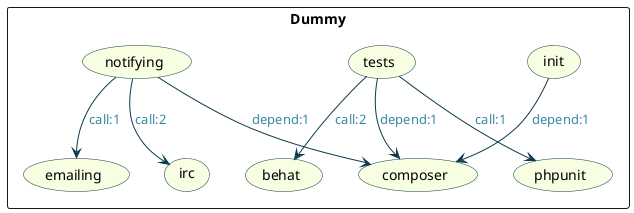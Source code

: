 @startuml

skinparam Arrow {
Color #0C3A49
FontColor #3787A6
}
skinparam UseCase {
BackgroundColor #F7FEE1
BorderColor #0C3A49
}

rectangle "Dummy" {
(init)
(composer)
(tests)
(notifying)
(emailing)
(irc)
(phpunit)
(behat)
}

(init) --> (composer) : depend:1
(tests) --> (phpunit) : call:1
(tests) --> (behat) : call:2
(tests) --> (composer) : depend:1
(notifying) --> (emailing) : call:1
(notifying) --> (irc) : call:2
(notifying) --> (composer) : depend:1
@enduml
